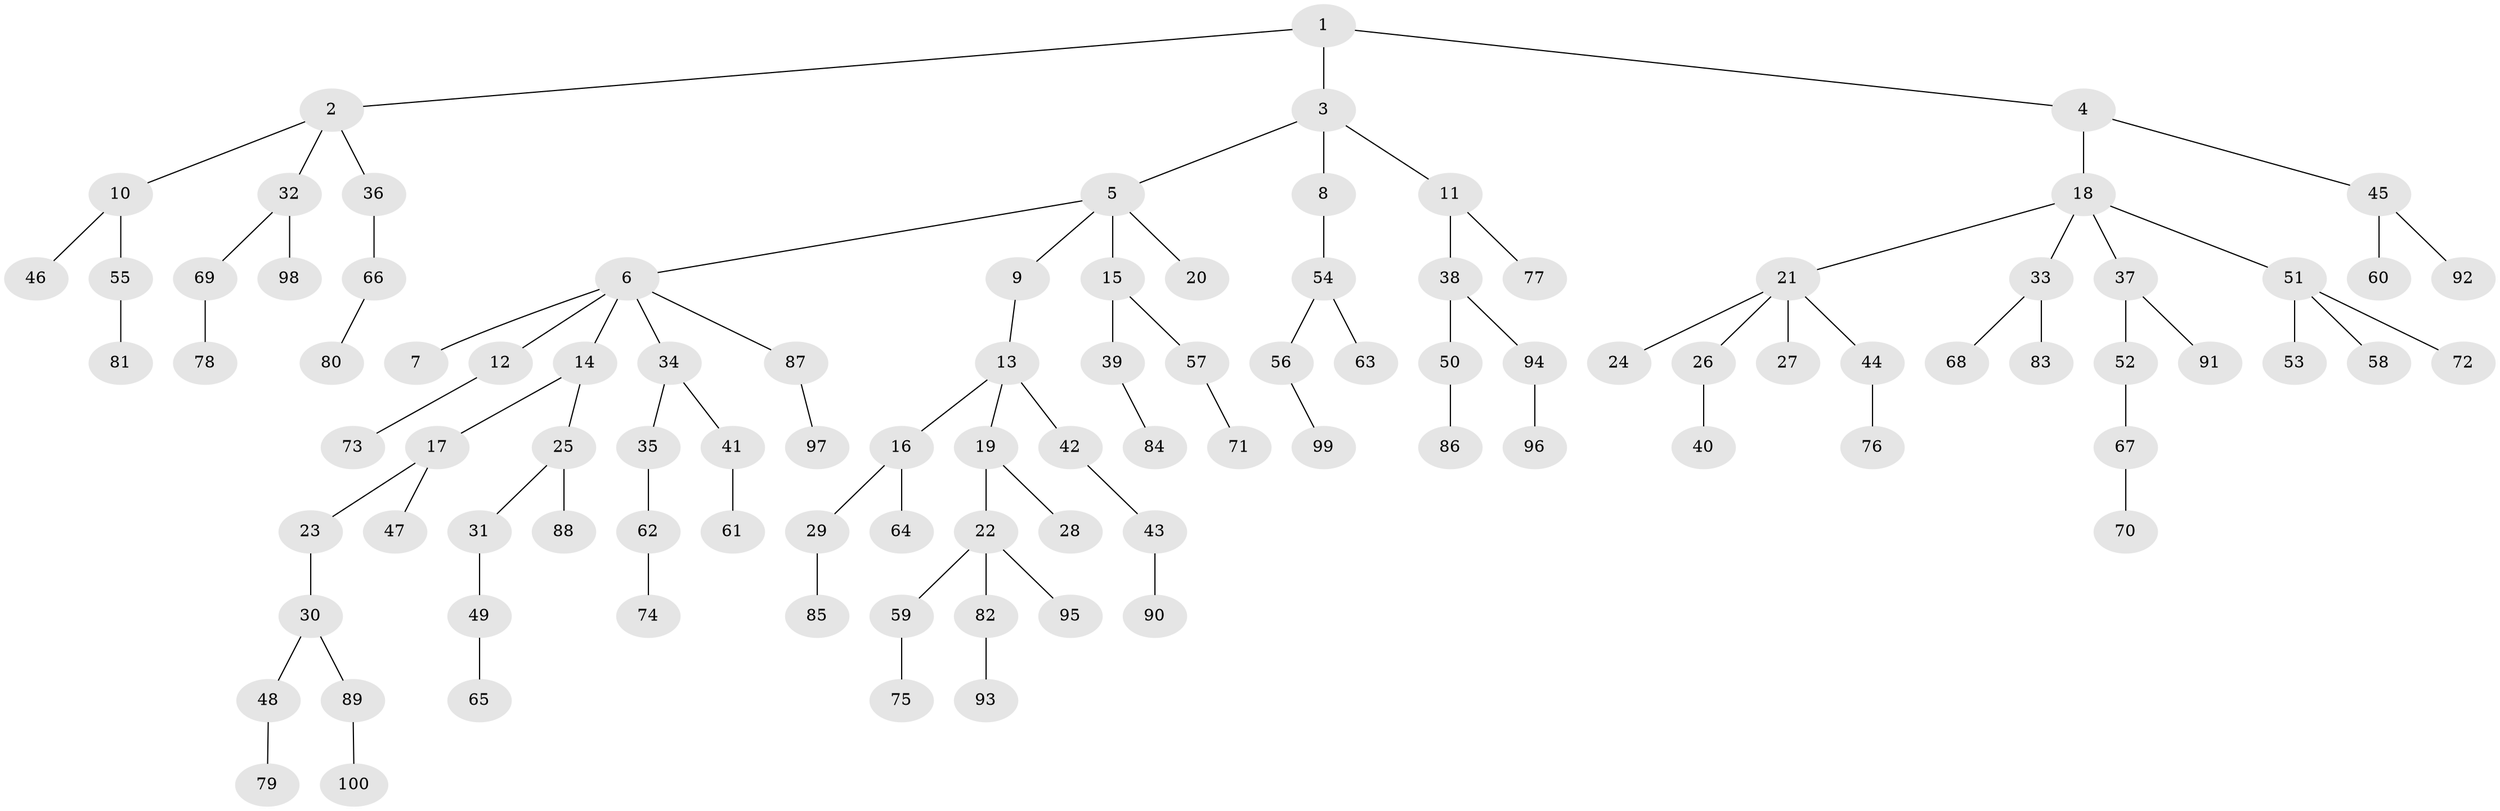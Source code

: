 // Generated by graph-tools (version 1.1) at 2025/11/02/21/25 10:11:10]
// undirected, 100 vertices, 99 edges
graph export_dot {
graph [start="1"]
  node [color=gray90,style=filled];
  1;
  2;
  3;
  4;
  5;
  6;
  7;
  8;
  9;
  10;
  11;
  12;
  13;
  14;
  15;
  16;
  17;
  18;
  19;
  20;
  21;
  22;
  23;
  24;
  25;
  26;
  27;
  28;
  29;
  30;
  31;
  32;
  33;
  34;
  35;
  36;
  37;
  38;
  39;
  40;
  41;
  42;
  43;
  44;
  45;
  46;
  47;
  48;
  49;
  50;
  51;
  52;
  53;
  54;
  55;
  56;
  57;
  58;
  59;
  60;
  61;
  62;
  63;
  64;
  65;
  66;
  67;
  68;
  69;
  70;
  71;
  72;
  73;
  74;
  75;
  76;
  77;
  78;
  79;
  80;
  81;
  82;
  83;
  84;
  85;
  86;
  87;
  88;
  89;
  90;
  91;
  92;
  93;
  94;
  95;
  96;
  97;
  98;
  99;
  100;
  1 -- 2;
  1 -- 3;
  1 -- 4;
  2 -- 10;
  2 -- 32;
  2 -- 36;
  3 -- 5;
  3 -- 8;
  3 -- 11;
  4 -- 18;
  4 -- 45;
  5 -- 6;
  5 -- 9;
  5 -- 15;
  5 -- 20;
  6 -- 7;
  6 -- 12;
  6 -- 14;
  6 -- 34;
  6 -- 87;
  8 -- 54;
  9 -- 13;
  10 -- 46;
  10 -- 55;
  11 -- 38;
  11 -- 77;
  12 -- 73;
  13 -- 16;
  13 -- 19;
  13 -- 42;
  14 -- 17;
  14 -- 25;
  15 -- 39;
  15 -- 57;
  16 -- 29;
  16 -- 64;
  17 -- 23;
  17 -- 47;
  18 -- 21;
  18 -- 33;
  18 -- 37;
  18 -- 51;
  19 -- 22;
  19 -- 28;
  21 -- 24;
  21 -- 26;
  21 -- 27;
  21 -- 44;
  22 -- 59;
  22 -- 82;
  22 -- 95;
  23 -- 30;
  25 -- 31;
  25 -- 88;
  26 -- 40;
  29 -- 85;
  30 -- 48;
  30 -- 89;
  31 -- 49;
  32 -- 69;
  32 -- 98;
  33 -- 68;
  33 -- 83;
  34 -- 35;
  34 -- 41;
  35 -- 62;
  36 -- 66;
  37 -- 52;
  37 -- 91;
  38 -- 50;
  38 -- 94;
  39 -- 84;
  41 -- 61;
  42 -- 43;
  43 -- 90;
  44 -- 76;
  45 -- 60;
  45 -- 92;
  48 -- 79;
  49 -- 65;
  50 -- 86;
  51 -- 53;
  51 -- 58;
  51 -- 72;
  52 -- 67;
  54 -- 56;
  54 -- 63;
  55 -- 81;
  56 -- 99;
  57 -- 71;
  59 -- 75;
  62 -- 74;
  66 -- 80;
  67 -- 70;
  69 -- 78;
  82 -- 93;
  87 -- 97;
  89 -- 100;
  94 -- 96;
}
